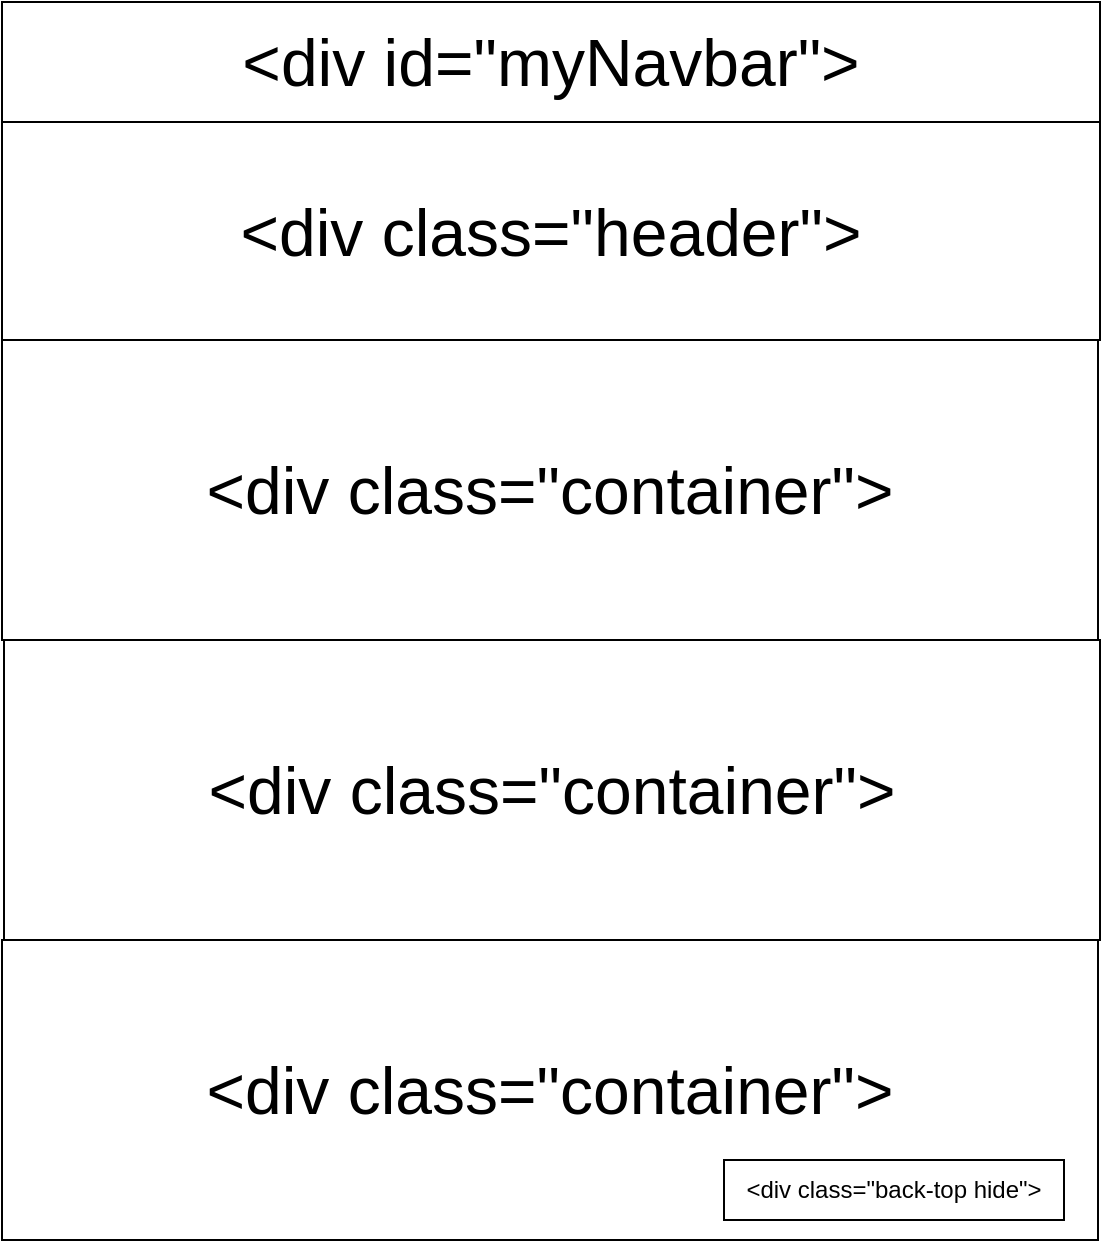 <mxfile version="22.1.11" type="github">
  <diagram name="第 1 页" id="IsvwM6-YKE_GoTppt3fw">
    <mxGraphModel dx="1323" dy="1869" grid="1" gridSize="10" guides="1" tooltips="1" connect="1" arrows="1" fold="1" page="1" pageScale="1" pageWidth="827" pageHeight="1169" math="0" shadow="0">
      <root>
        <mxCell id="0" />
        <mxCell id="1" parent="0" />
        <mxCell id="HFhz5FGfLWhY5XjUTeZ5-1" value="&amp;lt;div&amp;nbsp;id=&quot;myNavbar&quot;&amp;gt;" style="rounded=0;whiteSpace=wrap;html=1;fontSize=33;" vertex="1" parent="1">
          <mxGeometry x="139" y="-1169" width="549" height="60" as="geometry" />
        </mxCell>
        <mxCell id="HFhz5FGfLWhY5XjUTeZ5-2" value="&amp;lt;div class=&quot;header&quot;&amp;gt;" style="rounded=0;whiteSpace=wrap;html=1;fontSize=33;" vertex="1" parent="1">
          <mxGeometry x="139" y="-1109" width="549" height="109" as="geometry" />
        </mxCell>
        <mxCell id="HFhz5FGfLWhY5XjUTeZ5-6" value="&amp;lt;div class=&quot;container&quot;&amp;gt;" style="rounded=0;whiteSpace=wrap;html=1;fontSize=33;" vertex="1" parent="1">
          <mxGeometry x="139" y="-1000" width="548" height="150" as="geometry" />
        </mxCell>
        <mxCell id="HFhz5FGfLWhY5XjUTeZ5-8" value="&amp;lt;div class=&quot;container&quot;&amp;gt;" style="rounded=0;whiteSpace=wrap;html=1;fontSize=33;" vertex="1" parent="1">
          <mxGeometry x="140" y="-850" width="548" height="150" as="geometry" />
        </mxCell>
        <mxCell id="HFhz5FGfLWhY5XjUTeZ5-9" value="&amp;lt;div class=&quot;container&quot;&amp;gt;" style="rounded=0;whiteSpace=wrap;html=1;fontSize=33;" vertex="1" parent="1">
          <mxGeometry x="139" y="-700" width="548" height="150" as="geometry" />
        </mxCell>
        <mxCell id="HFhz5FGfLWhY5XjUTeZ5-10" value="&amp;lt;div class=&quot;back-top hide&quot;&amp;gt;" style="rounded=0;whiteSpace=wrap;html=1;" vertex="1" parent="1">
          <mxGeometry x="500" y="-590" width="170" height="30" as="geometry" />
        </mxCell>
      </root>
    </mxGraphModel>
  </diagram>
</mxfile>
